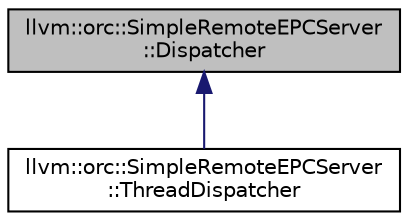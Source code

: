 digraph "llvm::orc::SimpleRemoteEPCServer::Dispatcher"
{
 // LATEX_PDF_SIZE
  bgcolor="transparent";
  edge [fontname="Helvetica",fontsize="10",labelfontname="Helvetica",labelfontsize="10"];
  node [fontname="Helvetica",fontsize="10",shape=record];
  Node1 [label="llvm::orc::SimpleRemoteEPCServer\l::Dispatcher",height=0.2,width=0.4,color="black", fillcolor="grey75", style="filled", fontcolor="black",tooltip="Dispatches calls to runWrapper."];
  Node1 -> Node2 [dir="back",color="midnightblue",fontsize="10",style="solid",fontname="Helvetica"];
  Node2 [label="llvm::orc::SimpleRemoteEPCServer\l::ThreadDispatcher",height=0.2,width=0.4,color="black",URL="$classllvm_1_1orc_1_1SimpleRemoteEPCServer_1_1ThreadDispatcher.html",tooltip=" "];
}
